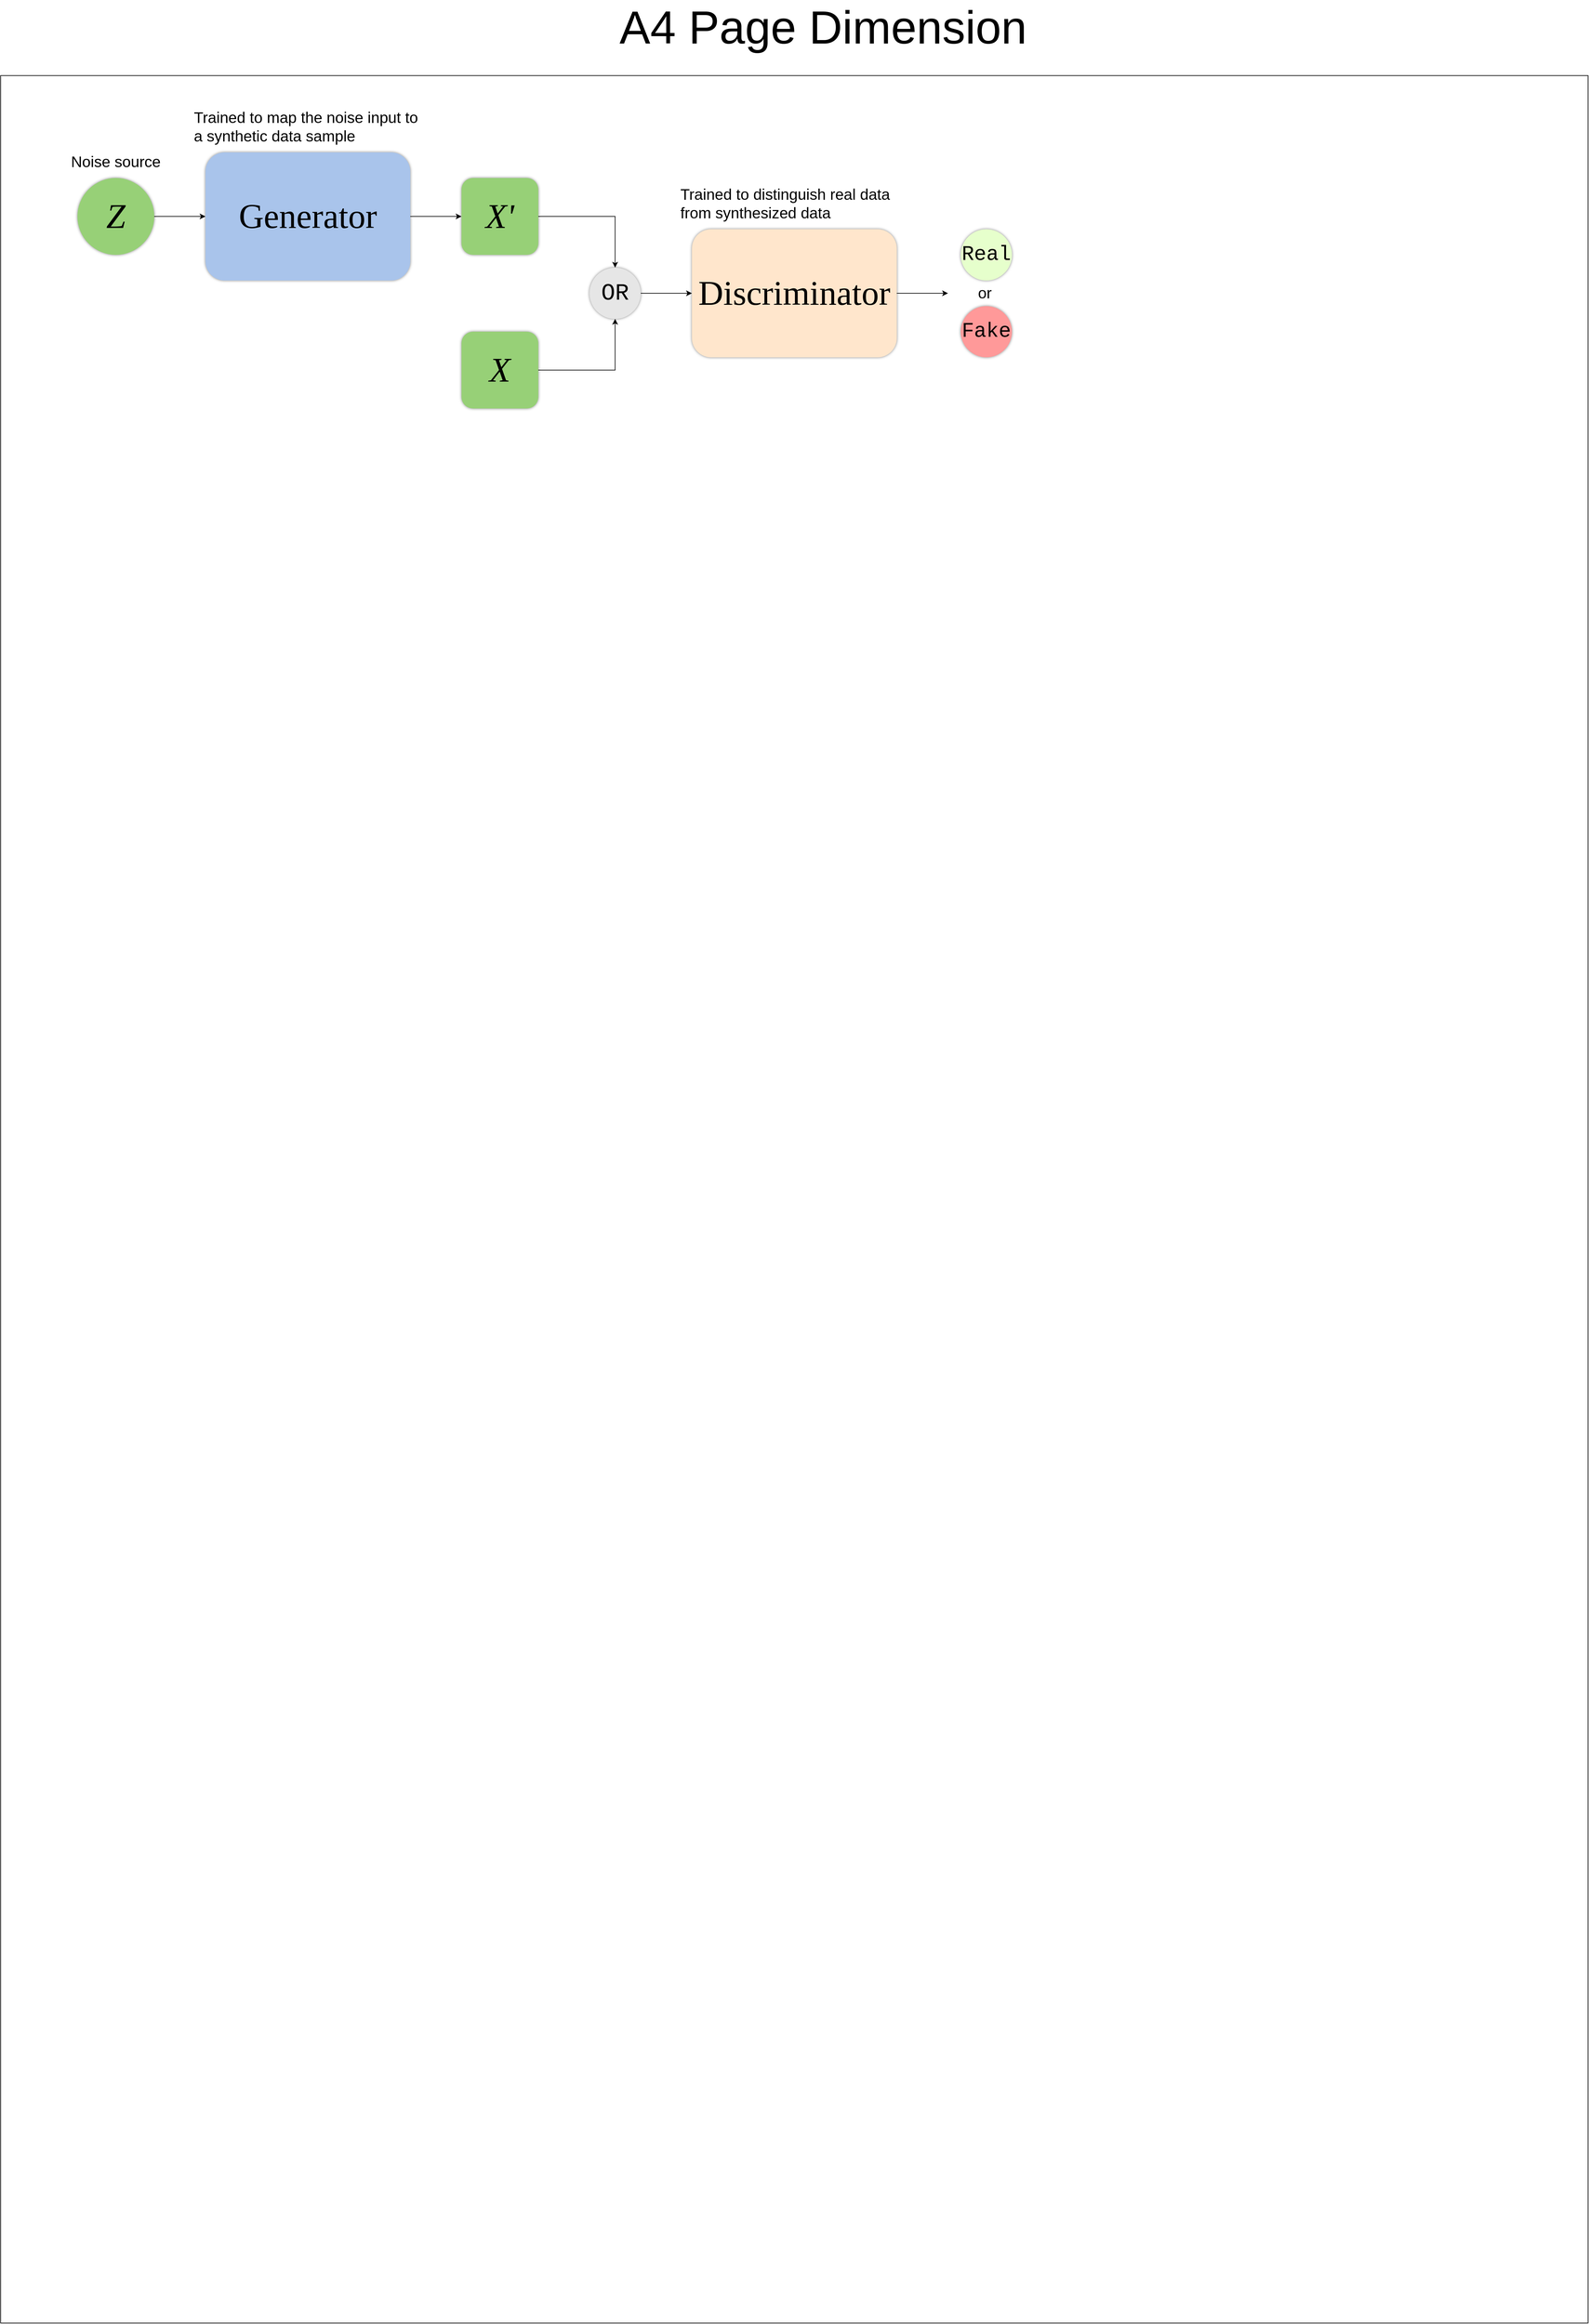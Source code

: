 <mxfile version="24.2.1" type="github">
  <diagram name="Page-1" id="STTR_JmyfDJ_sBsCt_qA">
    <mxGraphModel dx="2345" dy="1264" grid="1" gridSize="10" guides="1" tooltips="1" connect="1" arrows="1" fold="1" page="1" pageScale="1" pageWidth="3300" pageHeight="2339" math="0" shadow="0">
      <root>
        <mxCell id="0" />
        <mxCell id="1" parent="0" />
        <mxCell id="YUQxggAdWTrkyxVVZsIN-1" value="" style="rounded=0;whiteSpace=wrap;html=1;fillColor=none;movable=0;resizable=0;rotatable=0;deletable=0;editable=0;locked=1;connectable=0;" vertex="1" parent="1">
          <mxGeometry x="400" y="160" width="2480" height="3510" as="geometry" />
        </mxCell>
        <mxCell id="YUQxggAdWTrkyxVVZsIN-2" value="&lt;font style=&quot;font-size: 72px;&quot;&gt;A4 Page Dimension&lt;/font&gt;" style="text;html=1;align=center;verticalAlign=middle;whiteSpace=wrap;rounded=0;" vertex="1" parent="1">
          <mxGeometry x="1070" y="70" width="1230" height="30" as="geometry" />
        </mxCell>
        <mxCell id="YUQxggAdWTrkyxVVZsIN-11" value="" style="edgeStyle=orthogonalEdgeStyle;rounded=0;orthogonalLoop=1;jettySize=auto;html=1;" edge="1" parent="1" source="YUQxggAdWTrkyxVVZsIN-3" target="YUQxggAdWTrkyxVVZsIN-6">
          <mxGeometry relative="1" as="geometry" />
        </mxCell>
        <mxCell id="YUQxggAdWTrkyxVVZsIN-3" value="&lt;font data-font-src=&quot;https://cdn.jsdelivr.net/gh/vsalvino/computer-modern@main/fonts/sans.css&quot; face=&quot;Computer Modern Sans&quot; style=&quot;font-size: 54px;&quot;&gt;Generator&lt;/font&gt;" style="rounded=1;whiteSpace=wrap;html=1;aspect=fixed;fillColor=#A9C4EB;strokeColor=none;shadow=1;shadowOpacity=50;shadowOffsetX=0;shadowOffsetY=0;" vertex="1" parent="1">
          <mxGeometry x="720" y="280" width="320" height="200" as="geometry" />
        </mxCell>
        <mxCell id="YUQxggAdWTrkyxVVZsIN-10" value="" style="edgeStyle=orthogonalEdgeStyle;rounded=0;orthogonalLoop=1;jettySize=auto;html=1;" edge="1" parent="1" source="YUQxggAdWTrkyxVVZsIN-4" target="YUQxggAdWTrkyxVVZsIN-3">
          <mxGeometry relative="1" as="geometry" />
        </mxCell>
        <mxCell id="YUQxggAdWTrkyxVVZsIN-4" value="&lt;font data-font-src=&quot;https://cdn.jsdelivr.net/gh/vsalvino/computer-modern@main/fonts/sans.css&quot; face=&quot;Computer Modern Sans&quot; style=&quot;font-size: 54px;&quot;&gt;&lt;i style=&quot;&quot;&gt;Z&lt;/i&gt;&lt;/font&gt;" style="ellipse;whiteSpace=wrap;html=1;aspect=fixed;fillColor=#97D077;strokeColor=none;shadow=1;shadowOpacity=50;shadowOffsetX=0;shadowOffsetY=0;" vertex="1" parent="1">
          <mxGeometry x="520" y="320" width="120" height="120" as="geometry" />
        </mxCell>
        <mxCell id="YUQxggAdWTrkyxVVZsIN-16" style="edgeStyle=orthogonalEdgeStyle;rounded=0;orthogonalLoop=1;jettySize=auto;html=1;entryX=0.5;entryY=1;entryDx=0;entryDy=0;" edge="1" parent="1" source="YUQxggAdWTrkyxVVZsIN-5" target="YUQxggAdWTrkyxVVZsIN-15">
          <mxGeometry relative="1" as="geometry" />
        </mxCell>
        <mxCell id="YUQxggAdWTrkyxVVZsIN-5" value="&lt;font data-font-src=&quot;https://cdn.jsdelivr.net/gh/vsalvino/computer-modern@main/fonts/sans.css&quot; face=&quot;Computer Modern Sans&quot; style=&quot;&quot;&gt;&lt;span style=&quot;font-size: 54px;&quot;&gt;&lt;i&gt;X&lt;/i&gt;&lt;/span&gt;&lt;/font&gt;" style="rounded=1;whiteSpace=wrap;html=1;aspect=fixed;fillColor=#97D077;strokeColor=none;shadow=1;shadowOpacity=50;shadowOffsetX=0;shadowOffsetY=0;" vertex="1" parent="1">
          <mxGeometry x="1120" y="560" width="120" height="120" as="geometry" />
        </mxCell>
        <mxCell id="YUQxggAdWTrkyxVVZsIN-17" style="edgeStyle=orthogonalEdgeStyle;rounded=0;orthogonalLoop=1;jettySize=auto;html=1;entryX=0.5;entryY=0;entryDx=0;entryDy=0;" edge="1" parent="1" source="YUQxggAdWTrkyxVVZsIN-6" target="YUQxggAdWTrkyxVVZsIN-15">
          <mxGeometry relative="1" as="geometry" />
        </mxCell>
        <mxCell id="YUQxggAdWTrkyxVVZsIN-6" value="&lt;font data-font-src=&quot;https://cdn.jsdelivr.net/gh/vsalvino/computer-modern@main/fonts/sans.css&quot; face=&quot;Computer Modern Sans&quot; style=&quot;&quot;&gt;&lt;span style=&quot;font-size: 54px;&quot;&gt;&lt;i&gt;X&#39;&lt;/i&gt;&lt;/span&gt;&lt;/font&gt;" style="rounded=1;whiteSpace=wrap;html=1;aspect=fixed;fillColor=#97D077;strokeColor=none;shadow=1;shadowOpacity=50;shadowOffsetX=0;shadowOffsetY=0;" vertex="1" parent="1">
          <mxGeometry x="1120" y="320" width="120" height="120" as="geometry" />
        </mxCell>
        <mxCell id="YUQxggAdWTrkyxVVZsIN-14" value="" style="edgeStyle=orthogonalEdgeStyle;rounded=0;orthogonalLoop=1;jettySize=auto;html=1;" edge="1" parent="1" source="YUQxggAdWTrkyxVVZsIN-8">
          <mxGeometry relative="1" as="geometry">
            <mxPoint x="1880" y="500" as="targetPoint" />
          </mxGeometry>
        </mxCell>
        <mxCell id="YUQxggAdWTrkyxVVZsIN-8" value="&lt;font data-font-src=&quot;https://cdn.jsdelivr.net/gh/vsalvino/computer-modern@main/fonts/sans.css&quot; face=&quot;Computer Modern Sans&quot; style=&quot;font-size: 54px;&quot;&gt;Discriminator&lt;/font&gt;" style="rounded=1;whiteSpace=wrap;html=1;aspect=fixed;fillColor=#FFE6CC;strokeColor=none;shadow=1;shadowOpacity=50;shadowOffsetX=0;shadowOffsetY=0;" vertex="1" parent="1">
          <mxGeometry x="1480" y="400" width="320" height="200" as="geometry" />
        </mxCell>
        <mxCell id="YUQxggAdWTrkyxVVZsIN-18" value="" style="edgeStyle=orthogonalEdgeStyle;rounded=0;orthogonalLoop=1;jettySize=auto;html=1;" edge="1" parent="1" source="YUQxggAdWTrkyxVVZsIN-15" target="YUQxggAdWTrkyxVVZsIN-8">
          <mxGeometry relative="1" as="geometry" />
        </mxCell>
        <mxCell id="YUQxggAdWTrkyxVVZsIN-15" value="&lt;font face=&quot;Courier New&quot; style=&quot;font-size: 36px;&quot;&gt;OR&lt;/font&gt;" style="ellipse;whiteSpace=wrap;html=1;aspect=fixed;fillColor=#E6E6E6;strokeColor=none;shadow=1;shadowOpacity=50;shadowOffsetX=0;shadowOffsetY=0;" vertex="1" parent="1">
          <mxGeometry x="1320" y="460" width="80" height="80" as="geometry" />
        </mxCell>
        <mxCell id="YUQxggAdWTrkyxVVZsIN-19" value="&lt;font face=&quot;Helvetica&quot; style=&quot;font-size: 24px;&quot;&gt;Noise source&lt;/font&gt;" style="text;html=1;align=center;verticalAlign=middle;whiteSpace=wrap;rounded=0;" vertex="1" parent="1">
          <mxGeometry x="480" y="280" width="200" height="30" as="geometry" />
        </mxCell>
        <mxCell id="YUQxggAdWTrkyxVVZsIN-20" value="&lt;font face=&quot;Helvetica&quot; style=&quot;font-size: 24px;&quot;&gt;Trained to map the noise input to a synthetic data sample&lt;/font&gt;" style="text;html=1;align=left;verticalAlign=middle;whiteSpace=wrap;rounded=0;" vertex="1" parent="1">
          <mxGeometry x="700" y="200" width="360" height="80" as="geometry" />
        </mxCell>
        <mxCell id="YUQxggAdWTrkyxVVZsIN-21" value="&lt;font face=&quot;Helvetica&quot; style=&quot;font-size: 24px;&quot;&gt;Trained to distinguish real data from synthesized data&lt;/font&gt;" style="text;html=1;align=left;verticalAlign=middle;whiteSpace=wrap;rounded=0;" vertex="1" parent="1">
          <mxGeometry x="1460" y="320" width="360" height="80" as="geometry" />
        </mxCell>
        <mxCell id="YUQxggAdWTrkyxVVZsIN-22" value="&lt;font face=&quot;Courier New&quot; style=&quot;font-size: 32px;&quot;&gt;Real&lt;/font&gt;" style="ellipse;whiteSpace=wrap;html=1;aspect=fixed;fillColor=#E6FFCC;strokeColor=none;shadow=1;shadowOpacity=50;shadowOffsetX=0;shadowOffsetY=0;" vertex="1" parent="1">
          <mxGeometry x="1900" y="400" width="80" height="80" as="geometry" />
        </mxCell>
        <mxCell id="YUQxggAdWTrkyxVVZsIN-23" value="&lt;font face=&quot;Courier New&quot; style=&quot;font-size: 32px;&quot;&gt;Fake&lt;/font&gt;" style="ellipse;whiteSpace=wrap;html=1;aspect=fixed;fillColor=#FF9999;strokeColor=none;shadow=1;shadowOpacity=50;shadowOffsetX=0;shadowOffsetY=0;" vertex="1" parent="1">
          <mxGeometry x="1900" y="520" width="80" height="80" as="geometry" />
        </mxCell>
        <mxCell id="YUQxggAdWTrkyxVVZsIN-24" value="&lt;font face=&quot;Helvetica&quot; style=&quot;font-size: 24px;&quot;&gt;or&lt;/font&gt;" style="text;html=1;align=left;verticalAlign=middle;whiteSpace=wrap;rounded=0;" vertex="1" parent="1">
          <mxGeometry x="1925" y="480" width="30" height="40" as="geometry" />
        </mxCell>
      </root>
    </mxGraphModel>
  </diagram>
</mxfile>
